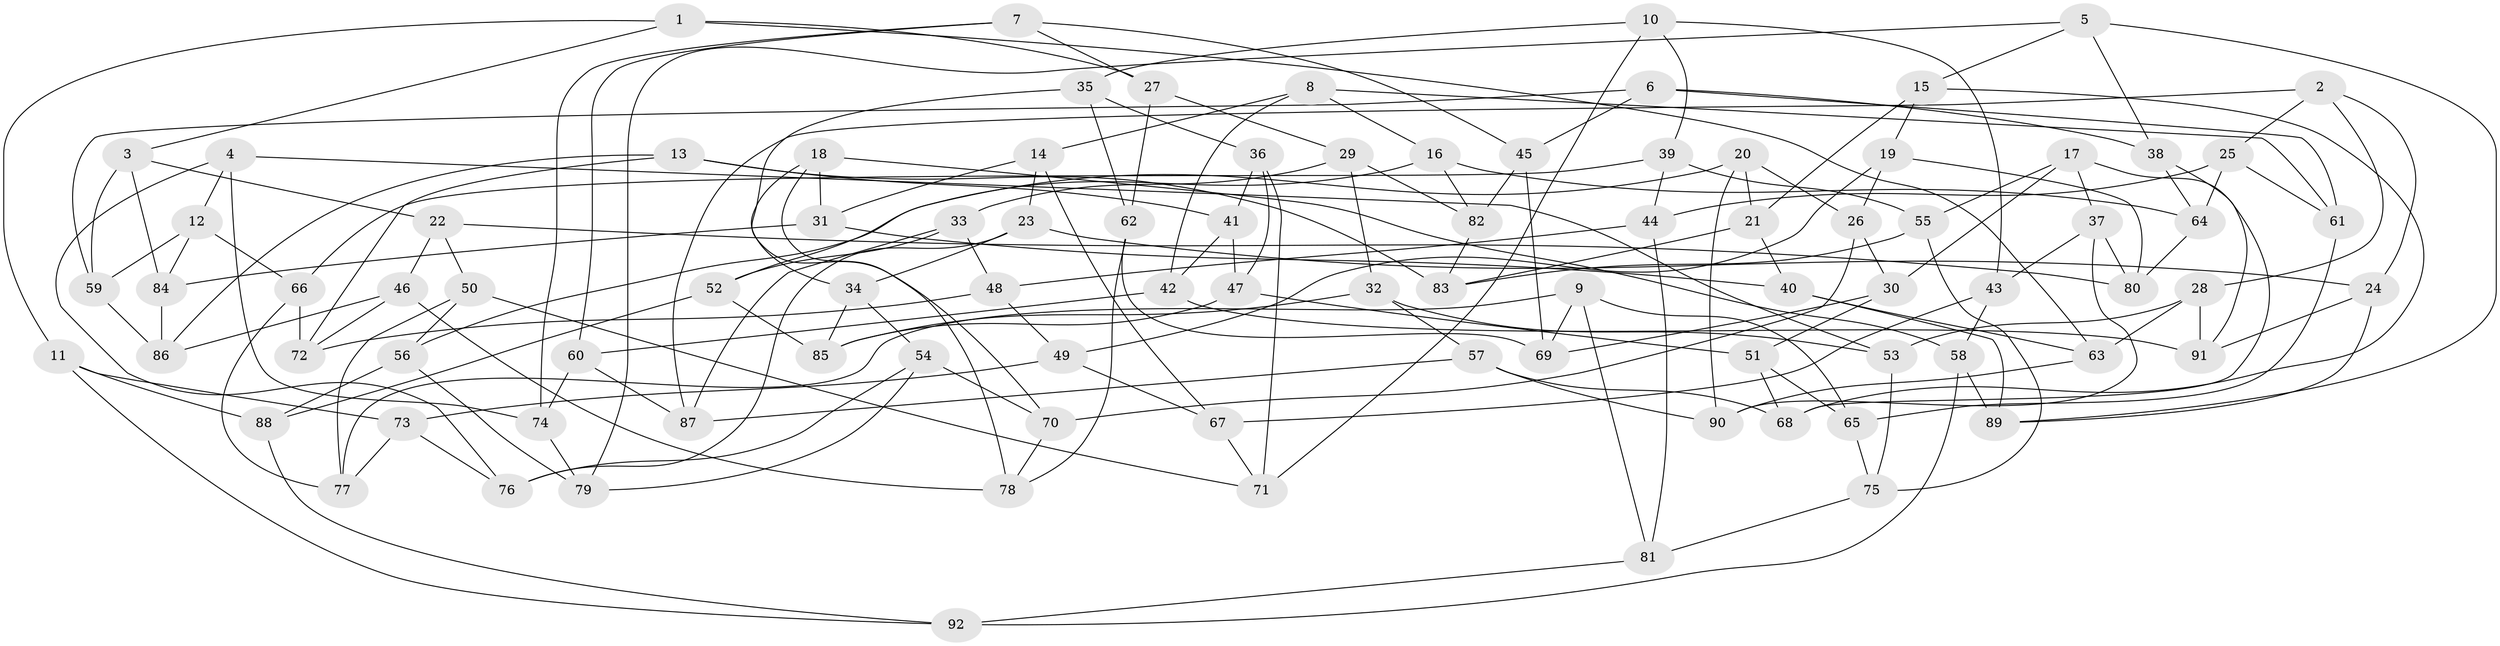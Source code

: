 // Generated by graph-tools (version 1.1) at 2025/50/03/09/25 03:50:46]
// undirected, 92 vertices, 184 edges
graph export_dot {
graph [start="1"]
  node [color=gray90,style=filled];
  1;
  2;
  3;
  4;
  5;
  6;
  7;
  8;
  9;
  10;
  11;
  12;
  13;
  14;
  15;
  16;
  17;
  18;
  19;
  20;
  21;
  22;
  23;
  24;
  25;
  26;
  27;
  28;
  29;
  30;
  31;
  32;
  33;
  34;
  35;
  36;
  37;
  38;
  39;
  40;
  41;
  42;
  43;
  44;
  45;
  46;
  47;
  48;
  49;
  50;
  51;
  52;
  53;
  54;
  55;
  56;
  57;
  58;
  59;
  60;
  61;
  62;
  63;
  64;
  65;
  66;
  67;
  68;
  69;
  70;
  71;
  72;
  73;
  74;
  75;
  76;
  77;
  78;
  79;
  80;
  81;
  82;
  83;
  84;
  85;
  86;
  87;
  88;
  89;
  90;
  91;
  92;
  1 -- 11;
  1 -- 27;
  1 -- 3;
  1 -- 63;
  2 -- 28;
  2 -- 25;
  2 -- 87;
  2 -- 24;
  3 -- 22;
  3 -- 59;
  3 -- 84;
  4 -- 76;
  4 -- 74;
  4 -- 12;
  4 -- 53;
  5 -- 79;
  5 -- 15;
  5 -- 89;
  5 -- 38;
  6 -- 61;
  6 -- 38;
  6 -- 45;
  6 -- 59;
  7 -- 45;
  7 -- 60;
  7 -- 27;
  7 -- 74;
  8 -- 14;
  8 -- 42;
  8 -- 61;
  8 -- 16;
  9 -- 69;
  9 -- 81;
  9 -- 65;
  9 -- 77;
  10 -- 35;
  10 -- 39;
  10 -- 43;
  10 -- 71;
  11 -- 88;
  11 -- 73;
  11 -- 92;
  12 -- 66;
  12 -- 59;
  12 -- 84;
  13 -- 83;
  13 -- 41;
  13 -- 72;
  13 -- 86;
  14 -- 67;
  14 -- 23;
  14 -- 31;
  15 -- 68;
  15 -- 21;
  15 -- 19;
  16 -- 82;
  16 -- 52;
  16 -- 64;
  17 -- 37;
  17 -- 68;
  17 -- 55;
  17 -- 30;
  18 -- 31;
  18 -- 58;
  18 -- 34;
  18 -- 78;
  19 -- 80;
  19 -- 49;
  19 -- 26;
  20 -- 90;
  20 -- 26;
  20 -- 56;
  20 -- 21;
  21 -- 83;
  21 -- 40;
  22 -- 50;
  22 -- 46;
  22 -- 80;
  23 -- 34;
  23 -- 76;
  23 -- 24;
  24 -- 89;
  24 -- 91;
  25 -- 61;
  25 -- 64;
  25 -- 44;
  26 -- 30;
  26 -- 70;
  27 -- 29;
  27 -- 62;
  28 -- 63;
  28 -- 53;
  28 -- 91;
  29 -- 82;
  29 -- 32;
  29 -- 33;
  30 -- 51;
  30 -- 69;
  31 -- 84;
  31 -- 40;
  32 -- 85;
  32 -- 53;
  32 -- 57;
  33 -- 48;
  33 -- 52;
  33 -- 87;
  34 -- 54;
  34 -- 85;
  35 -- 36;
  35 -- 62;
  35 -- 70;
  36 -- 71;
  36 -- 41;
  36 -- 47;
  37 -- 80;
  37 -- 90;
  37 -- 43;
  38 -- 64;
  38 -- 91;
  39 -- 55;
  39 -- 44;
  39 -- 66;
  40 -- 63;
  40 -- 89;
  41 -- 42;
  41 -- 47;
  42 -- 60;
  42 -- 91;
  43 -- 67;
  43 -- 58;
  44 -- 48;
  44 -- 81;
  45 -- 69;
  45 -- 82;
  46 -- 86;
  46 -- 72;
  46 -- 78;
  47 -- 85;
  47 -- 51;
  48 -- 49;
  48 -- 72;
  49 -- 67;
  49 -- 73;
  50 -- 71;
  50 -- 56;
  50 -- 77;
  51 -- 65;
  51 -- 68;
  52 -- 85;
  52 -- 88;
  53 -- 75;
  54 -- 70;
  54 -- 79;
  54 -- 76;
  55 -- 75;
  55 -- 83;
  56 -- 88;
  56 -- 79;
  57 -- 87;
  57 -- 68;
  57 -- 90;
  58 -- 92;
  58 -- 89;
  59 -- 86;
  60 -- 87;
  60 -- 74;
  61 -- 65;
  62 -- 78;
  62 -- 69;
  63 -- 90;
  64 -- 80;
  65 -- 75;
  66 -- 77;
  66 -- 72;
  67 -- 71;
  70 -- 78;
  73 -- 77;
  73 -- 76;
  74 -- 79;
  75 -- 81;
  81 -- 92;
  82 -- 83;
  84 -- 86;
  88 -- 92;
}
